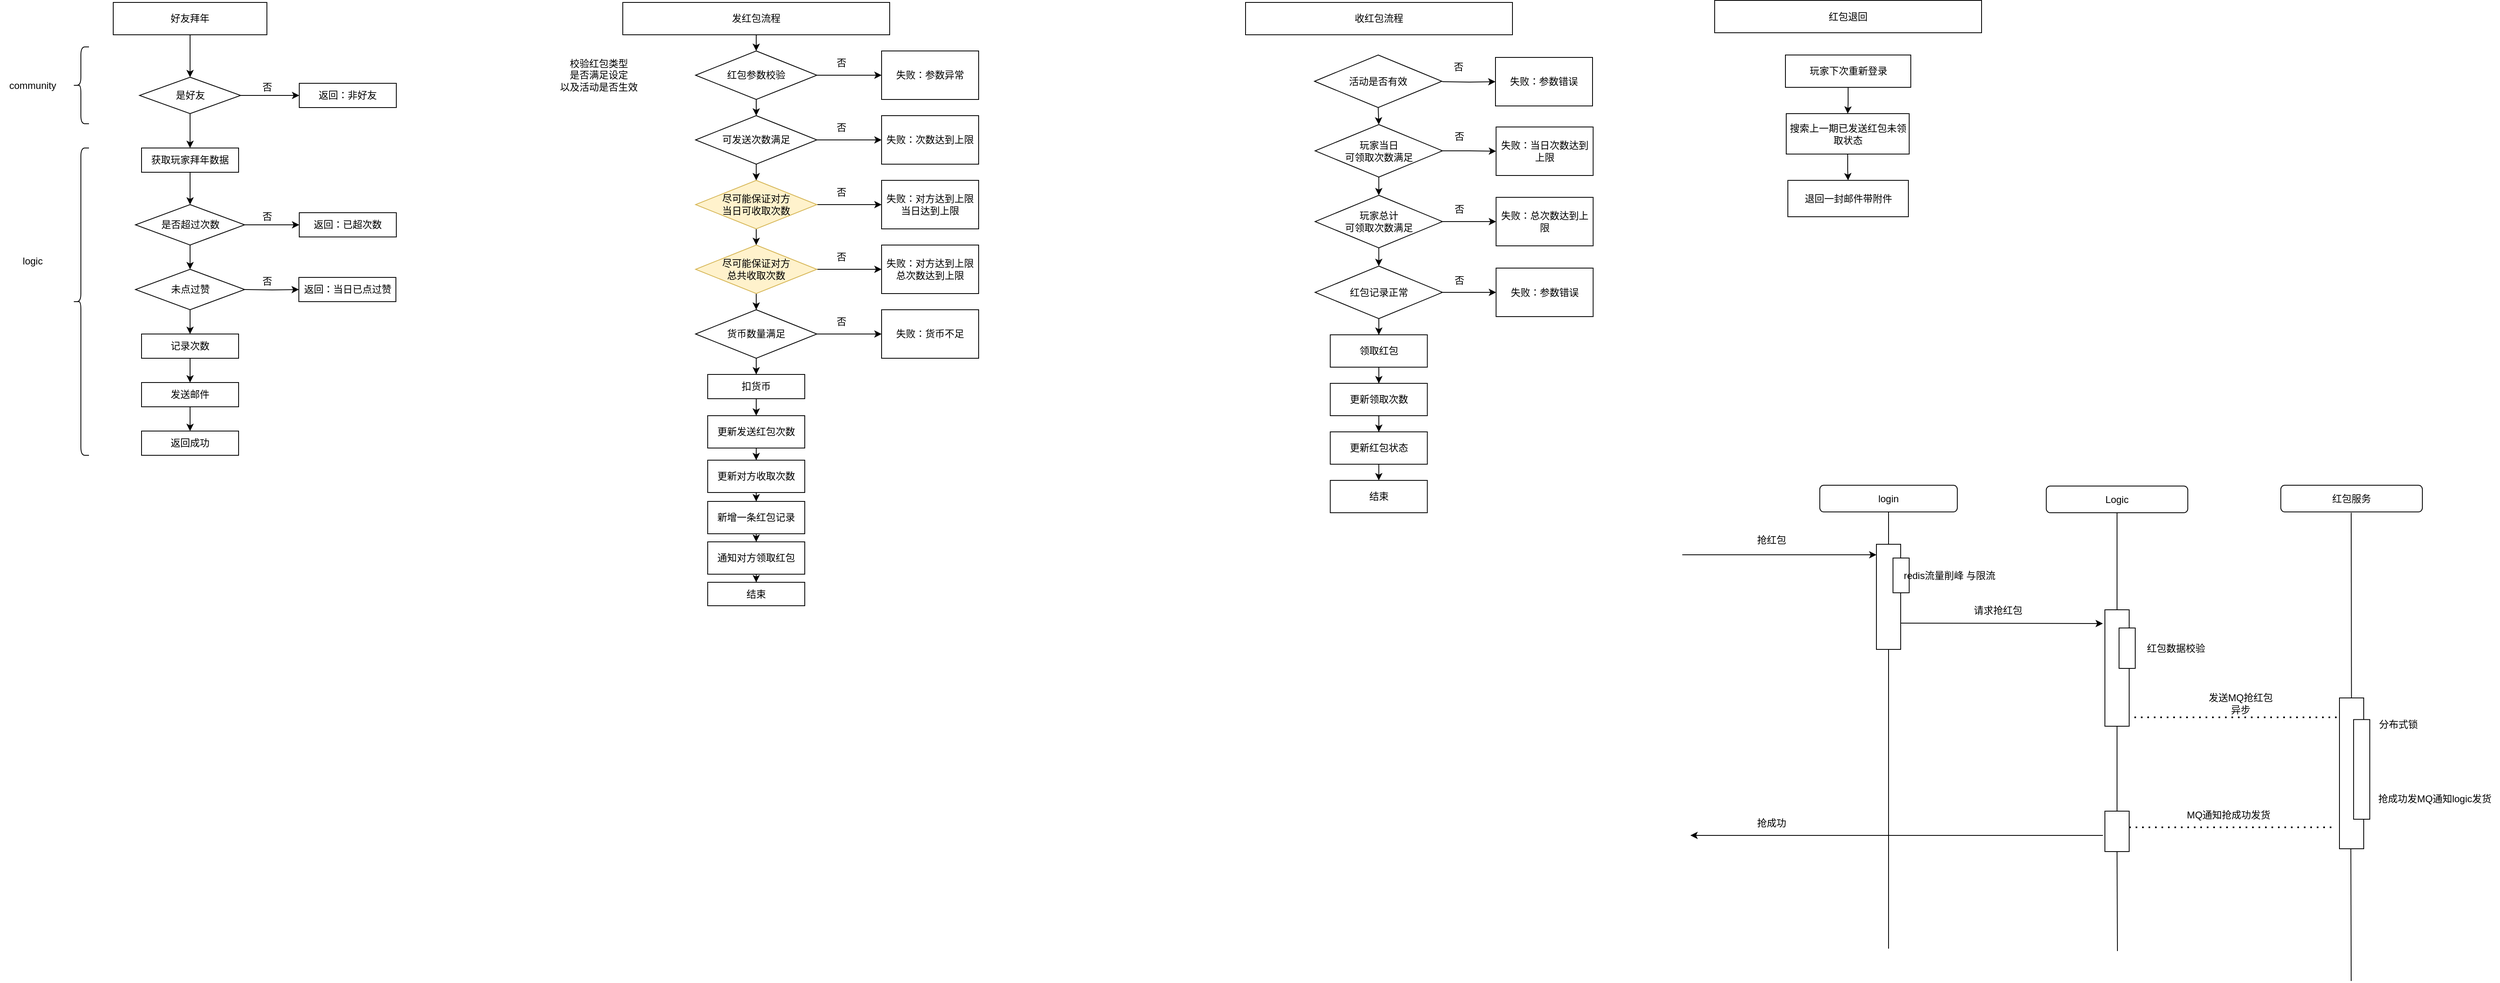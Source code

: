 <mxfile version="22.1.7" type="github">
  <diagram name="第 1 页" id="k30AQ0_j8heJgkMwq7Cr">
    <mxGraphModel dx="1466" dy="780" grid="1" gridSize="10" guides="1" tooltips="1" connect="1" arrows="1" fold="1" page="1" pageScale="1" pageWidth="4681" pageHeight="3300" math="0" shadow="0">
      <root>
        <mxCell id="0" />
        <mxCell id="1" parent="0" />
        <mxCell id="hCHVj-DYUr4DhaBlKn4_-14" style="edgeStyle=orthogonalEdgeStyle;rounded=0;orthogonalLoop=1;jettySize=auto;html=1;exitX=0.5;exitY=1;exitDx=0;exitDy=0;entryX=0.5;entryY=0;entryDx=0;entryDy=0;" parent="1" source="hCHVj-DYUr4DhaBlKn4_-1" target="hCHVj-DYUr4DhaBlKn4_-4" edge="1">
          <mxGeometry relative="1" as="geometry" />
        </mxCell>
        <mxCell id="hCHVj-DYUr4DhaBlKn4_-1" value="好友拜年" style="rounded=0;whiteSpace=wrap;html=1;" parent="1" vertex="1">
          <mxGeometry x="220" y="90" width="190" height="40" as="geometry" />
        </mxCell>
        <mxCell id="hCHVj-DYUr4DhaBlKn4_-15" style="edgeStyle=orthogonalEdgeStyle;rounded=0;orthogonalLoop=1;jettySize=auto;html=1;" parent="1" source="hCHVj-DYUr4DhaBlKn4_-4" target="hCHVj-DYUr4DhaBlKn4_-5" edge="1">
          <mxGeometry relative="1" as="geometry" />
        </mxCell>
        <mxCell id="hCHVj-DYUr4DhaBlKn4_-17" style="edgeStyle=orthogonalEdgeStyle;rounded=0;orthogonalLoop=1;jettySize=auto;html=1;exitX=0.5;exitY=1;exitDx=0;exitDy=0;" parent="1" source="hCHVj-DYUr4DhaBlKn4_-4" target="hCHVj-DYUr4DhaBlKn4_-7" edge="1">
          <mxGeometry relative="1" as="geometry" />
        </mxCell>
        <mxCell id="hCHVj-DYUr4DhaBlKn4_-4" value="是好友" style="rhombus;whiteSpace=wrap;html=1;" parent="1" vertex="1">
          <mxGeometry x="252.5" y="182.5" width="125" height="45" as="geometry" />
        </mxCell>
        <mxCell id="hCHVj-DYUr4DhaBlKn4_-5" value="返回：非好友" style="rounded=0;whiteSpace=wrap;html=1;" parent="1" vertex="1">
          <mxGeometry x="450" y="190" width="120" height="30" as="geometry" />
        </mxCell>
        <mxCell id="hCHVj-DYUr4DhaBlKn4_-18" style="edgeStyle=orthogonalEdgeStyle;rounded=0;orthogonalLoop=1;jettySize=auto;html=1;exitX=0.5;exitY=1;exitDx=0;exitDy=0;entryX=0.5;entryY=0;entryDx=0;entryDy=0;" parent="1" source="hCHVj-DYUr4DhaBlKn4_-7" target="hCHVj-DYUr4DhaBlKn4_-8" edge="1">
          <mxGeometry relative="1" as="geometry" />
        </mxCell>
        <mxCell id="hCHVj-DYUr4DhaBlKn4_-7" value="获取玩家拜年数据" style="rounded=0;whiteSpace=wrap;html=1;" parent="1" vertex="1">
          <mxGeometry x="255" y="270" width="120" height="30" as="geometry" />
        </mxCell>
        <mxCell id="hCHVj-DYUr4DhaBlKn4_-19" style="edgeStyle=orthogonalEdgeStyle;rounded=0;orthogonalLoop=1;jettySize=auto;html=1;exitX=0.5;exitY=1;exitDx=0;exitDy=0;entryX=0.5;entryY=0;entryDx=0;entryDy=0;" parent="1" target="hCHVj-DYUr4DhaBlKn4_-11" edge="1">
          <mxGeometry relative="1" as="geometry">
            <mxPoint x="315" y="470" as="sourcePoint" />
          </mxGeometry>
        </mxCell>
        <mxCell id="hCHVj-DYUr4DhaBlKn4_-22" style="edgeStyle=orthogonalEdgeStyle;rounded=0;orthogonalLoop=1;jettySize=auto;html=1;exitX=1;exitY=0.5;exitDx=0;exitDy=0;" parent="1" source="hCHVj-DYUr4DhaBlKn4_-8" target="hCHVj-DYUr4DhaBlKn4_-9" edge="1">
          <mxGeometry relative="1" as="geometry" />
        </mxCell>
        <mxCell id="hCHVj-DYUr4DhaBlKn4_-32" style="edgeStyle=orthogonalEdgeStyle;rounded=0;orthogonalLoop=1;jettySize=auto;html=1;exitX=0.5;exitY=1;exitDx=0;exitDy=0;" parent="1" source="hCHVj-DYUr4DhaBlKn4_-8" target="hCHVj-DYUr4DhaBlKn4_-28" edge="1">
          <mxGeometry relative="1" as="geometry" />
        </mxCell>
        <mxCell id="hCHVj-DYUr4DhaBlKn4_-8" value="是否超过次数" style="rhombus;whiteSpace=wrap;html=1;" parent="1" vertex="1">
          <mxGeometry x="247.5" y="340" width="135" height="50" as="geometry" />
        </mxCell>
        <mxCell id="hCHVj-DYUr4DhaBlKn4_-9" value="返回：已超次数" style="rounded=0;whiteSpace=wrap;html=1;" parent="1" vertex="1">
          <mxGeometry x="450" y="350" width="120" height="30" as="geometry" />
        </mxCell>
        <mxCell id="hCHVj-DYUr4DhaBlKn4_-20" style="edgeStyle=orthogonalEdgeStyle;rounded=0;orthogonalLoop=1;jettySize=auto;html=1;exitX=0.5;exitY=1;exitDx=0;exitDy=0;" parent="1" source="hCHVj-DYUr4DhaBlKn4_-11" target="hCHVj-DYUr4DhaBlKn4_-12" edge="1">
          <mxGeometry relative="1" as="geometry" />
        </mxCell>
        <mxCell id="hCHVj-DYUr4DhaBlKn4_-11" value="记录次数" style="rounded=0;whiteSpace=wrap;html=1;" parent="1" vertex="1">
          <mxGeometry x="255" y="500" width="120" height="30" as="geometry" />
        </mxCell>
        <mxCell id="hCHVj-DYUr4DhaBlKn4_-21" style="edgeStyle=orthogonalEdgeStyle;rounded=0;orthogonalLoop=1;jettySize=auto;html=1;exitX=0.5;exitY=1;exitDx=0;exitDy=0;entryX=0.5;entryY=0;entryDx=0;entryDy=0;" parent="1" source="hCHVj-DYUr4DhaBlKn4_-12" target="hCHVj-DYUr4DhaBlKn4_-13" edge="1">
          <mxGeometry relative="1" as="geometry" />
        </mxCell>
        <mxCell id="hCHVj-DYUr4DhaBlKn4_-12" value="发送邮件" style="rounded=0;whiteSpace=wrap;html=1;" parent="1" vertex="1">
          <mxGeometry x="255" y="560" width="120" height="30" as="geometry" />
        </mxCell>
        <mxCell id="hCHVj-DYUr4DhaBlKn4_-13" value="返回成功" style="rounded=0;whiteSpace=wrap;html=1;" parent="1" vertex="1">
          <mxGeometry x="255" y="620" width="120" height="30" as="geometry" />
        </mxCell>
        <mxCell id="hCHVj-DYUr4DhaBlKn4_-16" value="否" style="text;html=1;align=center;verticalAlign=middle;resizable=0;points=[];autosize=1;strokeColor=none;fillColor=none;" parent="1" vertex="1">
          <mxGeometry x="390" y="180" width="40" height="30" as="geometry" />
        </mxCell>
        <mxCell id="hCHVj-DYUr4DhaBlKn4_-23" value="否" style="text;html=1;align=center;verticalAlign=middle;resizable=0;points=[];autosize=1;strokeColor=none;fillColor=none;" parent="1" vertex="1">
          <mxGeometry x="390" y="340" width="40" height="30" as="geometry" />
        </mxCell>
        <mxCell id="hCHVj-DYUr4DhaBlKn4_-24" value="" style="shape=curlyBracket;whiteSpace=wrap;html=1;rounded=1;labelPosition=left;verticalLabelPosition=middle;align=right;verticalAlign=middle;" parent="1" vertex="1">
          <mxGeometry x="170" y="145" width="20" height="95" as="geometry" />
        </mxCell>
        <mxCell id="hCHVj-DYUr4DhaBlKn4_-25" value="community" style="text;html=1;align=center;verticalAlign=middle;resizable=0;points=[];autosize=1;strokeColor=none;fillColor=none;" parent="1" vertex="1">
          <mxGeometry x="80" y="177.5" width="80" height="30" as="geometry" />
        </mxCell>
        <mxCell id="hCHVj-DYUr4DhaBlKn4_-26" value="" style="shape=curlyBracket;whiteSpace=wrap;html=1;rounded=1;labelPosition=left;verticalLabelPosition=middle;align=right;verticalAlign=middle;" parent="1" vertex="1">
          <mxGeometry x="170" y="270" width="20" height="380" as="geometry" />
        </mxCell>
        <mxCell id="hCHVj-DYUr4DhaBlKn4_-27" value="logic" style="text;html=1;align=center;verticalAlign=middle;resizable=0;points=[];autosize=1;strokeColor=none;fillColor=none;" parent="1" vertex="1">
          <mxGeometry x="95" y="395" width="50" height="30" as="geometry" />
        </mxCell>
        <mxCell id="hCHVj-DYUr4DhaBlKn4_-28" value="未点过赞" style="rhombus;whiteSpace=wrap;html=1;" parent="1" vertex="1">
          <mxGeometry x="247.5" y="420" width="135" height="50" as="geometry" />
        </mxCell>
        <mxCell id="hCHVj-DYUr4DhaBlKn4_-29" style="edgeStyle=orthogonalEdgeStyle;rounded=0;orthogonalLoop=1;jettySize=auto;html=1;exitX=1;exitY=0.5;exitDx=0;exitDy=0;" parent="1" target="hCHVj-DYUr4DhaBlKn4_-30" edge="1">
          <mxGeometry relative="1" as="geometry">
            <mxPoint x="382.5" y="445" as="sourcePoint" />
          </mxGeometry>
        </mxCell>
        <mxCell id="hCHVj-DYUr4DhaBlKn4_-30" value="返回：当日已点过赞" style="rounded=0;whiteSpace=wrap;html=1;" parent="1" vertex="1">
          <mxGeometry x="449.5" y="430" width="120" height="30" as="geometry" />
        </mxCell>
        <mxCell id="hCHVj-DYUr4DhaBlKn4_-31" value="否" style="text;html=1;align=center;verticalAlign=middle;resizable=0;points=[];autosize=1;strokeColor=none;fillColor=none;" parent="1" vertex="1">
          <mxGeometry x="389.5" y="420" width="40" height="30" as="geometry" />
        </mxCell>
        <mxCell id="Fgh959vgi-olLZx6snVr-22" style="edgeStyle=orthogonalEdgeStyle;rounded=0;orthogonalLoop=1;jettySize=auto;html=1;exitX=0.5;exitY=1;exitDx=0;exitDy=0;entryX=0.5;entryY=0;entryDx=0;entryDy=0;" edge="1" parent="1" source="Fgh959vgi-olLZx6snVr-1" target="Fgh959vgi-olLZx6snVr-3">
          <mxGeometry relative="1" as="geometry" />
        </mxCell>
        <mxCell id="Fgh959vgi-olLZx6snVr-1" value="发红包流程" style="rounded=0;whiteSpace=wrap;html=1;" vertex="1" parent="1">
          <mxGeometry x="850" y="90" width="330" height="40" as="geometry" />
        </mxCell>
        <mxCell id="Fgh959vgi-olLZx6snVr-23" style="edgeStyle=orthogonalEdgeStyle;rounded=0;orthogonalLoop=1;jettySize=auto;html=1;exitX=0.5;exitY=1;exitDx=0;exitDy=0;" edge="1" parent="1" source="Fgh959vgi-olLZx6snVr-3" target="Fgh959vgi-olLZx6snVr-5">
          <mxGeometry relative="1" as="geometry" />
        </mxCell>
        <mxCell id="Fgh959vgi-olLZx6snVr-33" style="edgeStyle=orthogonalEdgeStyle;rounded=0;orthogonalLoop=1;jettySize=auto;html=1;exitX=1;exitY=0.5;exitDx=0;exitDy=0;" edge="1" parent="1" source="Fgh959vgi-olLZx6snVr-3" target="Fgh959vgi-olLZx6snVr-6">
          <mxGeometry relative="1" as="geometry" />
        </mxCell>
        <mxCell id="Fgh959vgi-olLZx6snVr-3" value="红包参数校验" style="rhombus;whiteSpace=wrap;html=1;" vertex="1" parent="1">
          <mxGeometry x="940" y="150" width="150" height="60" as="geometry" />
        </mxCell>
        <mxCell id="Fgh959vgi-olLZx6snVr-4" value="校验红包类型&lt;br&gt;是否满足设定&lt;br&gt;以及活动是否生效" style="text;html=1;align=center;verticalAlign=middle;resizable=0;points=[];autosize=1;strokeColor=none;fillColor=none;" vertex="1" parent="1">
          <mxGeometry x="760" y="150" width="120" height="60" as="geometry" />
        </mxCell>
        <mxCell id="Fgh959vgi-olLZx6snVr-24" style="edgeStyle=orthogonalEdgeStyle;rounded=0;orthogonalLoop=1;jettySize=auto;html=1;exitX=0.5;exitY=1;exitDx=0;exitDy=0;" edge="1" parent="1" source="Fgh959vgi-olLZx6snVr-5" target="Fgh959vgi-olLZx6snVr-8">
          <mxGeometry relative="1" as="geometry" />
        </mxCell>
        <mxCell id="Fgh959vgi-olLZx6snVr-34" style="edgeStyle=orthogonalEdgeStyle;rounded=0;orthogonalLoop=1;jettySize=auto;html=1;exitX=1;exitY=0.5;exitDx=0;exitDy=0;" edge="1" parent="1" source="Fgh959vgi-olLZx6snVr-5" target="Fgh959vgi-olLZx6snVr-7">
          <mxGeometry relative="1" as="geometry" />
        </mxCell>
        <mxCell id="Fgh959vgi-olLZx6snVr-5" value="可发送次数满足" style="rhombus;whiteSpace=wrap;html=1;" vertex="1" parent="1">
          <mxGeometry x="940" y="230" width="150" height="60" as="geometry" />
        </mxCell>
        <mxCell id="Fgh959vgi-olLZx6snVr-6" value="失败：参数异常" style="rounded=0;whiteSpace=wrap;html=1;" vertex="1" parent="1">
          <mxGeometry x="1170" y="150" width="120" height="60" as="geometry" />
        </mxCell>
        <mxCell id="Fgh959vgi-olLZx6snVr-7" value="失败：次数达到上限" style="rounded=0;whiteSpace=wrap;html=1;" vertex="1" parent="1">
          <mxGeometry x="1170" y="230" width="120" height="60" as="geometry" />
        </mxCell>
        <mxCell id="Fgh959vgi-olLZx6snVr-25" style="edgeStyle=orthogonalEdgeStyle;rounded=0;orthogonalLoop=1;jettySize=auto;html=1;exitX=0.5;exitY=1;exitDx=0;exitDy=0;" edge="1" parent="1" source="Fgh959vgi-olLZx6snVr-8" target="Fgh959vgi-olLZx6snVr-10">
          <mxGeometry relative="1" as="geometry" />
        </mxCell>
        <mxCell id="Fgh959vgi-olLZx6snVr-35" style="edgeStyle=orthogonalEdgeStyle;rounded=0;orthogonalLoop=1;jettySize=auto;html=1;exitX=1;exitY=0.5;exitDx=0;exitDy=0;" edge="1" parent="1" source="Fgh959vgi-olLZx6snVr-8" target="Fgh959vgi-olLZx6snVr-9">
          <mxGeometry relative="1" as="geometry" />
        </mxCell>
        <mxCell id="Fgh959vgi-olLZx6snVr-8" value="尽可能保证对方&lt;br&gt;当日可收取次数" style="rhombus;whiteSpace=wrap;html=1;fillColor=#fff2cc;strokeColor=#d6b656;" vertex="1" parent="1">
          <mxGeometry x="940" y="310" width="150" height="60" as="geometry" />
        </mxCell>
        <mxCell id="Fgh959vgi-olLZx6snVr-9" value="失败：对方达到上限&lt;br&gt;当日达到上限" style="rounded=0;whiteSpace=wrap;html=1;" vertex="1" parent="1">
          <mxGeometry x="1170" y="310" width="120" height="60" as="geometry" />
        </mxCell>
        <mxCell id="Fgh959vgi-olLZx6snVr-26" style="edgeStyle=orthogonalEdgeStyle;rounded=0;orthogonalLoop=1;jettySize=auto;html=1;exitX=0.5;exitY=1;exitDx=0;exitDy=0;" edge="1" parent="1" source="Fgh959vgi-olLZx6snVr-10" target="Fgh959vgi-olLZx6snVr-14">
          <mxGeometry relative="1" as="geometry" />
        </mxCell>
        <mxCell id="Fgh959vgi-olLZx6snVr-36" style="edgeStyle=orthogonalEdgeStyle;rounded=0;orthogonalLoop=1;jettySize=auto;html=1;exitX=1;exitY=0.5;exitDx=0;exitDy=0;" edge="1" parent="1" source="Fgh959vgi-olLZx6snVr-10" target="Fgh959vgi-olLZx6snVr-11">
          <mxGeometry relative="1" as="geometry" />
        </mxCell>
        <mxCell id="Fgh959vgi-olLZx6snVr-10" value="尽可能保证对方&lt;br&gt;总共收取次数" style="rhombus;whiteSpace=wrap;html=1;fillColor=#fff2cc;strokeColor=#d6b656;" vertex="1" parent="1">
          <mxGeometry x="940" y="390" width="150" height="60" as="geometry" />
        </mxCell>
        <mxCell id="Fgh959vgi-olLZx6snVr-11" value="失败：对方达到上限&lt;br&gt;总次数达到上限" style="rounded=0;whiteSpace=wrap;html=1;" vertex="1" parent="1">
          <mxGeometry x="1170" y="390" width="120" height="60" as="geometry" />
        </mxCell>
        <mxCell id="Fgh959vgi-olLZx6snVr-27" style="edgeStyle=orthogonalEdgeStyle;rounded=0;orthogonalLoop=1;jettySize=auto;html=1;exitX=0.5;exitY=1;exitDx=0;exitDy=0;" edge="1" parent="1" source="Fgh959vgi-olLZx6snVr-14" target="Fgh959vgi-olLZx6snVr-16">
          <mxGeometry relative="1" as="geometry" />
        </mxCell>
        <mxCell id="Fgh959vgi-olLZx6snVr-37" style="edgeStyle=orthogonalEdgeStyle;rounded=0;orthogonalLoop=1;jettySize=auto;html=1;exitX=1;exitY=0.5;exitDx=0;exitDy=0;" edge="1" parent="1" source="Fgh959vgi-olLZx6snVr-14" target="Fgh959vgi-olLZx6snVr-15">
          <mxGeometry relative="1" as="geometry" />
        </mxCell>
        <mxCell id="Fgh959vgi-olLZx6snVr-14" value="货币数量满足" style="rhombus;whiteSpace=wrap;html=1;" vertex="1" parent="1">
          <mxGeometry x="940" y="470" width="150" height="60" as="geometry" />
        </mxCell>
        <mxCell id="Fgh959vgi-olLZx6snVr-15" value="失败：货币不足" style="rounded=0;whiteSpace=wrap;html=1;" vertex="1" parent="1">
          <mxGeometry x="1170" y="470" width="120" height="60" as="geometry" />
        </mxCell>
        <mxCell id="Fgh959vgi-olLZx6snVr-28" style="edgeStyle=orthogonalEdgeStyle;rounded=0;orthogonalLoop=1;jettySize=auto;html=1;exitX=0.5;exitY=1;exitDx=0;exitDy=0;" edge="1" parent="1" source="Fgh959vgi-olLZx6snVr-16" target="Fgh959vgi-olLZx6snVr-17">
          <mxGeometry relative="1" as="geometry" />
        </mxCell>
        <mxCell id="Fgh959vgi-olLZx6snVr-16" value="扣货币" style="rounded=0;whiteSpace=wrap;html=1;" vertex="1" parent="1">
          <mxGeometry x="955" y="550" width="120" height="30" as="geometry" />
        </mxCell>
        <mxCell id="Fgh959vgi-olLZx6snVr-29" style="edgeStyle=orthogonalEdgeStyle;rounded=0;orthogonalLoop=1;jettySize=auto;html=1;exitX=0.5;exitY=1;exitDx=0;exitDy=0;" edge="1" parent="1" source="Fgh959vgi-olLZx6snVr-17" target="Fgh959vgi-olLZx6snVr-18">
          <mxGeometry relative="1" as="geometry" />
        </mxCell>
        <mxCell id="Fgh959vgi-olLZx6snVr-17" value="更新发送红包次数" style="rounded=0;whiteSpace=wrap;html=1;" vertex="1" parent="1">
          <mxGeometry x="955" y="601" width="120" height="40" as="geometry" />
        </mxCell>
        <mxCell id="Fgh959vgi-olLZx6snVr-30" style="edgeStyle=orthogonalEdgeStyle;rounded=0;orthogonalLoop=1;jettySize=auto;html=1;exitX=0.5;exitY=1;exitDx=0;exitDy=0;" edge="1" parent="1" source="Fgh959vgi-olLZx6snVr-18" target="Fgh959vgi-olLZx6snVr-19">
          <mxGeometry relative="1" as="geometry" />
        </mxCell>
        <mxCell id="Fgh959vgi-olLZx6snVr-18" value="更新对方收取次数" style="rounded=0;whiteSpace=wrap;html=1;" vertex="1" parent="1">
          <mxGeometry x="955" y="656" width="120" height="40" as="geometry" />
        </mxCell>
        <mxCell id="Fgh959vgi-olLZx6snVr-31" style="edgeStyle=orthogonalEdgeStyle;rounded=0;orthogonalLoop=1;jettySize=auto;html=1;exitX=0.5;exitY=1;exitDx=0;exitDy=0;entryX=0.5;entryY=0;entryDx=0;entryDy=0;" edge="1" parent="1" source="Fgh959vgi-olLZx6snVr-19" target="Fgh959vgi-olLZx6snVr-20">
          <mxGeometry relative="1" as="geometry" />
        </mxCell>
        <mxCell id="Fgh959vgi-olLZx6snVr-19" value="新增一条红包记录" style="rounded=0;whiteSpace=wrap;html=1;" vertex="1" parent="1">
          <mxGeometry x="955" y="707" width="120" height="40" as="geometry" />
        </mxCell>
        <mxCell id="Fgh959vgi-olLZx6snVr-32" style="edgeStyle=orthogonalEdgeStyle;rounded=0;orthogonalLoop=1;jettySize=auto;html=1;exitX=0.5;exitY=1;exitDx=0;exitDy=0;" edge="1" parent="1" source="Fgh959vgi-olLZx6snVr-20" target="Fgh959vgi-olLZx6snVr-21">
          <mxGeometry relative="1" as="geometry" />
        </mxCell>
        <mxCell id="Fgh959vgi-olLZx6snVr-20" value="通知对方领取红包" style="rounded=0;whiteSpace=wrap;html=1;" vertex="1" parent="1">
          <mxGeometry x="955" y="757" width="120" height="40" as="geometry" />
        </mxCell>
        <mxCell id="Fgh959vgi-olLZx6snVr-21" value="结束" style="rounded=0;whiteSpace=wrap;html=1;" vertex="1" parent="1">
          <mxGeometry x="955" y="807" width="120" height="29" as="geometry" />
        </mxCell>
        <mxCell id="Fgh959vgi-olLZx6snVr-71" value="收红包流程" style="rounded=0;whiteSpace=wrap;html=1;" vertex="1" parent="1">
          <mxGeometry x="1620" y="90" width="330" height="40" as="geometry" />
        </mxCell>
        <mxCell id="Fgh959vgi-olLZx6snVr-85" style="edgeStyle=orthogonalEdgeStyle;rounded=0;orthogonalLoop=1;jettySize=auto;html=1;exitX=0.5;exitY=1;exitDx=0;exitDy=0;entryX=0.5;entryY=0;entryDx=0;entryDy=0;" edge="1" parent="1" source="Fgh959vgi-olLZx6snVr-73" target="Fgh959vgi-olLZx6snVr-75">
          <mxGeometry relative="1" as="geometry" />
        </mxCell>
        <mxCell id="Fgh959vgi-olLZx6snVr-99" style="edgeStyle=orthogonalEdgeStyle;rounded=0;orthogonalLoop=1;jettySize=auto;html=1;exitX=1;exitY=0.5;exitDx=0;exitDy=0;" edge="1" parent="1" source="Fgh959vgi-olLZx6snVr-73" target="Fgh959vgi-olLZx6snVr-74">
          <mxGeometry relative="1" as="geometry" />
        </mxCell>
        <mxCell id="Fgh959vgi-olLZx6snVr-73" value="玩家当日&lt;br&gt;可领取次数满足" style="rhombus;whiteSpace=wrap;html=1;" vertex="1" parent="1">
          <mxGeometry x="1706" y="241" width="157.5" height="65" as="geometry" />
        </mxCell>
        <mxCell id="Fgh959vgi-olLZx6snVr-74" value="失败：当日次数达到上限" style="rounded=0;whiteSpace=wrap;html=1;" vertex="1" parent="1">
          <mxGeometry x="1929.75" y="244" width="120" height="60" as="geometry" />
        </mxCell>
        <mxCell id="Fgh959vgi-olLZx6snVr-86" style="edgeStyle=orthogonalEdgeStyle;rounded=0;orthogonalLoop=1;jettySize=auto;html=1;exitX=0.5;exitY=1;exitDx=0;exitDy=0;entryX=0.5;entryY=0;entryDx=0;entryDy=0;" edge="1" parent="1" source="Fgh959vgi-olLZx6snVr-75" target="Fgh959vgi-olLZx6snVr-77">
          <mxGeometry relative="1" as="geometry" />
        </mxCell>
        <mxCell id="Fgh959vgi-olLZx6snVr-100" style="edgeStyle=orthogonalEdgeStyle;rounded=0;orthogonalLoop=1;jettySize=auto;html=1;exitX=1;exitY=0.5;exitDx=0;exitDy=0;" edge="1" parent="1" source="Fgh959vgi-olLZx6snVr-75" target="Fgh959vgi-olLZx6snVr-76">
          <mxGeometry relative="1" as="geometry" />
        </mxCell>
        <mxCell id="Fgh959vgi-olLZx6snVr-75" value="玩家总计&lt;br&gt;可领取次数满足" style="rhombus;whiteSpace=wrap;html=1;" vertex="1" parent="1">
          <mxGeometry x="1706" y="328.5" width="157.5" height="65" as="geometry" />
        </mxCell>
        <mxCell id="Fgh959vgi-olLZx6snVr-76" value="失败：总次数达到上限" style="rounded=0;whiteSpace=wrap;html=1;" vertex="1" parent="1">
          <mxGeometry x="1929.75" y="331" width="120" height="60" as="geometry" />
        </mxCell>
        <mxCell id="Fgh959vgi-olLZx6snVr-87" style="edgeStyle=orthogonalEdgeStyle;rounded=0;orthogonalLoop=1;jettySize=auto;html=1;exitX=0.5;exitY=1;exitDx=0;exitDy=0;" edge="1" parent="1" source="Fgh959vgi-olLZx6snVr-77" target="Fgh959vgi-olLZx6snVr-80">
          <mxGeometry relative="1" as="geometry" />
        </mxCell>
        <mxCell id="Fgh959vgi-olLZx6snVr-102" style="edgeStyle=orthogonalEdgeStyle;rounded=0;orthogonalLoop=1;jettySize=auto;html=1;exitX=1;exitY=0.5;exitDx=0;exitDy=0;" edge="1" parent="1" source="Fgh959vgi-olLZx6snVr-77" target="Fgh959vgi-olLZx6snVr-78">
          <mxGeometry relative="1" as="geometry" />
        </mxCell>
        <mxCell id="Fgh959vgi-olLZx6snVr-77" value="红包记录正常" style="rhombus;whiteSpace=wrap;html=1;" vertex="1" parent="1">
          <mxGeometry x="1706" y="416" width="157.5" height="65" as="geometry" />
        </mxCell>
        <mxCell id="Fgh959vgi-olLZx6snVr-78" value="失败：参数错误" style="rounded=0;whiteSpace=wrap;html=1;" vertex="1" parent="1">
          <mxGeometry x="1929.75" y="418.5" width="120" height="60" as="geometry" />
        </mxCell>
        <mxCell id="Fgh959vgi-olLZx6snVr-88" style="edgeStyle=orthogonalEdgeStyle;rounded=0;orthogonalLoop=1;jettySize=auto;html=1;exitX=0.5;exitY=1;exitDx=0;exitDy=0;" edge="1" parent="1" source="Fgh959vgi-olLZx6snVr-80" target="Fgh959vgi-olLZx6snVr-81">
          <mxGeometry relative="1" as="geometry" />
        </mxCell>
        <mxCell id="Fgh959vgi-olLZx6snVr-80" value="领取红包" style="rounded=0;whiteSpace=wrap;html=1;" vertex="1" parent="1">
          <mxGeometry x="1724.75" y="501" width="120" height="40" as="geometry" />
        </mxCell>
        <mxCell id="Fgh959vgi-olLZx6snVr-89" style="edgeStyle=orthogonalEdgeStyle;rounded=0;orthogonalLoop=1;jettySize=auto;html=1;exitX=0.5;exitY=1;exitDx=0;exitDy=0;" edge="1" parent="1" source="Fgh959vgi-olLZx6snVr-81" target="Fgh959vgi-olLZx6snVr-82">
          <mxGeometry relative="1" as="geometry" />
        </mxCell>
        <mxCell id="Fgh959vgi-olLZx6snVr-81" value="更新领取次数" style="rounded=0;whiteSpace=wrap;html=1;" vertex="1" parent="1">
          <mxGeometry x="1724.75" y="561" width="120" height="40" as="geometry" />
        </mxCell>
        <mxCell id="Fgh959vgi-olLZx6snVr-90" style="edgeStyle=orthogonalEdgeStyle;rounded=0;orthogonalLoop=1;jettySize=auto;html=1;exitX=0.5;exitY=1;exitDx=0;exitDy=0;entryX=0.5;entryY=0;entryDx=0;entryDy=0;" edge="1" parent="1" source="Fgh959vgi-olLZx6snVr-82" target="Fgh959vgi-olLZx6snVr-83">
          <mxGeometry relative="1" as="geometry" />
        </mxCell>
        <mxCell id="Fgh959vgi-olLZx6snVr-82" value="更新红包状态" style="rounded=0;whiteSpace=wrap;html=1;" vertex="1" parent="1">
          <mxGeometry x="1724.75" y="621" width="120" height="40" as="geometry" />
        </mxCell>
        <mxCell id="Fgh959vgi-olLZx6snVr-83" value="结束" style="rounded=0;whiteSpace=wrap;html=1;" vertex="1" parent="1">
          <mxGeometry x="1724.75" y="681" width="120" height="40" as="geometry" />
        </mxCell>
        <mxCell id="Fgh959vgi-olLZx6snVr-91" value="否" style="text;html=1;align=center;verticalAlign=middle;resizable=0;points=[];autosize=1;strokeColor=none;fillColor=none;" vertex="1" parent="1">
          <mxGeometry x="1100" y="150" width="40" height="30" as="geometry" />
        </mxCell>
        <mxCell id="Fgh959vgi-olLZx6snVr-94" value="否" style="text;html=1;align=center;verticalAlign=middle;resizable=0;points=[];autosize=1;strokeColor=none;fillColor=none;" vertex="1" parent="1">
          <mxGeometry x="1100" y="230" width="40" height="30" as="geometry" />
        </mxCell>
        <mxCell id="Fgh959vgi-olLZx6snVr-95" value="否" style="text;html=1;align=center;verticalAlign=middle;resizable=0;points=[];autosize=1;strokeColor=none;fillColor=none;" vertex="1" parent="1">
          <mxGeometry x="1100" y="310" width="40" height="30" as="geometry" />
        </mxCell>
        <mxCell id="Fgh959vgi-olLZx6snVr-96" value="否" style="text;html=1;align=center;verticalAlign=middle;resizable=0;points=[];autosize=1;strokeColor=none;fillColor=none;" vertex="1" parent="1">
          <mxGeometry x="1100" y="390" width="40" height="30" as="geometry" />
        </mxCell>
        <mxCell id="Fgh959vgi-olLZx6snVr-97" value="否" style="text;html=1;align=center;verticalAlign=middle;resizable=0;points=[];autosize=1;strokeColor=none;fillColor=none;" vertex="1" parent="1">
          <mxGeometry x="1100" y="470" width="40" height="30" as="geometry" />
        </mxCell>
        <mxCell id="Fgh959vgi-olLZx6snVr-98" value="否" style="text;html=1;align=center;verticalAlign=middle;resizable=0;points=[];autosize=1;strokeColor=none;fillColor=none;" vertex="1" parent="1">
          <mxGeometry x="1863.5" y="241" width="40" height="30" as="geometry" />
        </mxCell>
        <mxCell id="Fgh959vgi-olLZx6snVr-101" value="否" style="text;html=1;align=center;verticalAlign=middle;resizable=0;points=[];autosize=1;strokeColor=none;fillColor=none;" vertex="1" parent="1">
          <mxGeometry x="1863.5" y="331" width="40" height="30" as="geometry" />
        </mxCell>
        <mxCell id="Fgh959vgi-olLZx6snVr-103" value="否" style="text;html=1;align=center;verticalAlign=middle;resizable=0;points=[];autosize=1;strokeColor=none;fillColor=none;" vertex="1" parent="1">
          <mxGeometry x="1863.5" y="418.5" width="40" height="30" as="geometry" />
        </mxCell>
        <mxCell id="Fgh959vgi-olLZx6snVr-105" value="红包退回" style="rounded=0;whiteSpace=wrap;html=1;" vertex="1" parent="1">
          <mxGeometry x="2200" y="87.5" width="330" height="40" as="geometry" />
        </mxCell>
        <mxCell id="Fgh959vgi-olLZx6snVr-132" style="edgeStyle=orthogonalEdgeStyle;rounded=0;orthogonalLoop=1;jettySize=auto;html=1;exitX=0.5;exitY=1;exitDx=0;exitDy=0;" edge="1" parent="1" source="Fgh959vgi-olLZx6snVr-128" target="Fgh959vgi-olLZx6snVr-130">
          <mxGeometry relative="1" as="geometry" />
        </mxCell>
        <mxCell id="Fgh959vgi-olLZx6snVr-128" value="玩家下次重新登录" style="rounded=0;whiteSpace=wrap;html=1;" vertex="1" parent="1">
          <mxGeometry x="2287.5" y="155" width="155" height="40" as="geometry" />
        </mxCell>
        <mxCell id="Fgh959vgi-olLZx6snVr-133" style="edgeStyle=orthogonalEdgeStyle;rounded=0;orthogonalLoop=1;jettySize=auto;html=1;exitX=0.5;exitY=1;exitDx=0;exitDy=0;" edge="1" parent="1" source="Fgh959vgi-olLZx6snVr-130" target="Fgh959vgi-olLZx6snVr-131">
          <mxGeometry relative="1" as="geometry" />
        </mxCell>
        <mxCell id="Fgh959vgi-olLZx6snVr-130" value="搜索上一期已发送红包未领取状态" style="rounded=0;whiteSpace=wrap;html=1;" vertex="1" parent="1">
          <mxGeometry x="2288.5" y="227.5" width="152" height="50" as="geometry" />
        </mxCell>
        <mxCell id="Fgh959vgi-olLZx6snVr-131" value="退回一封邮件带附件" style="rounded=0;whiteSpace=wrap;html=1;" vertex="1" parent="1">
          <mxGeometry x="2290.5" y="310" width="149" height="45" as="geometry" />
        </mxCell>
        <mxCell id="Fgh959vgi-olLZx6snVr-136" style="edgeStyle=orthogonalEdgeStyle;rounded=0;orthogonalLoop=1;jettySize=auto;html=1;exitX=0.5;exitY=1;exitDx=0;exitDy=0;entryX=0.5;entryY=0;entryDx=0;entryDy=0;" edge="1" parent="1" source="Fgh959vgi-olLZx6snVr-134" target="Fgh959vgi-olLZx6snVr-73">
          <mxGeometry relative="1" as="geometry" />
        </mxCell>
        <mxCell id="Fgh959vgi-olLZx6snVr-134" value="活动是否有效" style="rhombus;whiteSpace=wrap;html=1;" vertex="1" parent="1">
          <mxGeometry x="1705.25" y="155" width="157.5" height="65" as="geometry" />
        </mxCell>
        <mxCell id="Fgh959vgi-olLZx6snVr-137" style="edgeStyle=orthogonalEdgeStyle;rounded=0;orthogonalLoop=1;jettySize=auto;html=1;exitX=1;exitY=0.5;exitDx=0;exitDy=0;" edge="1" parent="1" target="Fgh959vgi-olLZx6snVr-138">
          <mxGeometry relative="1" as="geometry">
            <mxPoint x="1863.25" y="188" as="sourcePoint" />
          </mxGeometry>
        </mxCell>
        <mxCell id="Fgh959vgi-olLZx6snVr-138" value="失败：参数错误" style="rounded=0;whiteSpace=wrap;html=1;" vertex="1" parent="1">
          <mxGeometry x="1929" y="158" width="120" height="60" as="geometry" />
        </mxCell>
        <mxCell id="Fgh959vgi-olLZx6snVr-139" value="否" style="text;html=1;align=center;verticalAlign=middle;resizable=0;points=[];autosize=1;strokeColor=none;fillColor=none;" vertex="1" parent="1">
          <mxGeometry x="1862.75" y="155" width="40" height="30" as="geometry" />
        </mxCell>
        <mxCell id="Fgh959vgi-olLZx6snVr-143" value="login" style="rounded=1;whiteSpace=wrap;html=1;" vertex="1" parent="1">
          <mxGeometry x="2330" y="687" width="170" height="33" as="geometry" />
        </mxCell>
        <mxCell id="Fgh959vgi-olLZx6snVr-144" value="" style="endArrow=none;html=1;rounded=0;" edge="1" parent="1" source="Fgh959vgi-olLZx6snVr-146" target="Fgh959vgi-olLZx6snVr-143">
          <mxGeometry width="50" height="50" relative="1" as="geometry">
            <mxPoint x="2415" y="1260" as="sourcePoint" />
            <mxPoint x="2540" y="980" as="targetPoint" />
          </mxGeometry>
        </mxCell>
        <mxCell id="Fgh959vgi-olLZx6snVr-147" value="" style="endArrow=none;html=1;rounded=0;" edge="1" parent="1" target="Fgh959vgi-olLZx6snVr-146">
          <mxGeometry width="50" height="50" relative="1" as="geometry">
            <mxPoint x="2415" y="1260" as="sourcePoint" />
            <mxPoint x="2415" y="720" as="targetPoint" />
          </mxGeometry>
        </mxCell>
        <mxCell id="Fgh959vgi-olLZx6snVr-146" value="" style="rounded=0;whiteSpace=wrap;html=1;" vertex="1" parent="1">
          <mxGeometry x="2400" y="760" width="30" height="130" as="geometry" />
        </mxCell>
        <mxCell id="Fgh959vgi-olLZx6snVr-148" value="" style="endArrow=classic;html=1;rounded=0;entryX=0;entryY=0.385;entryDx=0;entryDy=0;entryPerimeter=0;" edge="1" parent="1">
          <mxGeometry width="50" height="50" relative="1" as="geometry">
            <mxPoint x="2160" y="773" as="sourcePoint" />
            <mxPoint x="2400" y="773.05" as="targetPoint" />
          </mxGeometry>
        </mxCell>
        <mxCell id="Fgh959vgi-olLZx6snVr-149" value="抢红包" style="text;html=1;align=center;verticalAlign=middle;resizable=0;points=[];autosize=1;strokeColor=none;fillColor=none;" vertex="1" parent="1">
          <mxGeometry x="2240" y="740" width="60" height="30" as="geometry" />
        </mxCell>
        <mxCell id="Fgh959vgi-olLZx6snVr-150" value="" style="rounded=0;whiteSpace=wrap;html=1;" vertex="1" parent="1">
          <mxGeometry x="2420.5" y="777" width="20" height="43" as="geometry" />
        </mxCell>
        <mxCell id="Fgh959vgi-olLZx6snVr-152" value="redis流量削峰 与限流" style="text;html=1;align=center;verticalAlign=middle;resizable=0;points=[];autosize=1;strokeColor=none;fillColor=none;" vertex="1" parent="1">
          <mxGeometry x="2419.5" y="783.5" width="140" height="30" as="geometry" />
        </mxCell>
        <mxCell id="Fgh959vgi-olLZx6snVr-153" value="红包服务" style="rounded=1;whiteSpace=wrap;html=1;" vertex="1" parent="1">
          <mxGeometry x="2900" y="687" width="175" height="33" as="geometry" />
        </mxCell>
        <mxCell id="Fgh959vgi-olLZx6snVr-163" value="" style="endArrow=none;html=1;rounded=0;entryX=0.469;entryY=0.939;entryDx=0;entryDy=0;entryPerimeter=0;" edge="1" parent="1" source="Fgh959vgi-olLZx6snVr-185">
          <mxGeometry width="50" height="50" relative="1" as="geometry">
            <mxPoint x="2990" y="1290" as="sourcePoint" />
            <mxPoint x="2987.01" y="720.997" as="targetPoint" />
          </mxGeometry>
        </mxCell>
        <mxCell id="Fgh959vgi-olLZx6snVr-170" value="Logic" style="rounded=1;whiteSpace=wrap;html=1;" vertex="1" parent="1">
          <mxGeometry x="2610" y="688" width="175" height="33" as="geometry" />
        </mxCell>
        <mxCell id="Fgh959vgi-olLZx6snVr-171" value="" style="endArrow=none;html=1;rounded=0;entryX=0.5;entryY=1;entryDx=0;entryDy=0;" edge="1" parent="1" source="Fgh959vgi-olLZx6snVr-172" target="Fgh959vgi-olLZx6snVr-170">
          <mxGeometry width="50" height="50" relative="1" as="geometry">
            <mxPoint x="2700" y="1263" as="sourcePoint" />
            <mxPoint x="2714" y="972" as="targetPoint" />
          </mxGeometry>
        </mxCell>
        <mxCell id="Fgh959vgi-olLZx6snVr-176" value="抢成功" style="text;html=1;align=center;verticalAlign=middle;resizable=0;points=[];autosize=1;strokeColor=none;fillColor=none;" vertex="1" parent="1">
          <mxGeometry x="2240" y="1090" width="60" height="30" as="geometry" />
        </mxCell>
        <mxCell id="Fgh959vgi-olLZx6snVr-177" value="" style="endArrow=classic;html=1;rounded=0;exitX=1;exitY=0.75;exitDx=0;exitDy=0;" edge="1" parent="1" source="Fgh959vgi-olLZx6snVr-146">
          <mxGeometry width="50" height="50" relative="1" as="geometry">
            <mxPoint x="2450" y="890" as="sourcePoint" />
            <mxPoint x="2680" y="858" as="targetPoint" />
          </mxGeometry>
        </mxCell>
        <mxCell id="Fgh959vgi-olLZx6snVr-178" value="" style="endArrow=none;html=1;rounded=0;entryX=0.5;entryY=1;entryDx=0;entryDy=0;" edge="1" parent="1" source="Fgh959vgi-olLZx6snVr-193" target="Fgh959vgi-olLZx6snVr-172">
          <mxGeometry width="50" height="50" relative="1" as="geometry">
            <mxPoint x="2698" y="1263" as="sourcePoint" />
            <mxPoint x="2698" y="721" as="targetPoint" />
          </mxGeometry>
        </mxCell>
        <mxCell id="Fgh959vgi-olLZx6snVr-172" value="" style="rounded=0;whiteSpace=wrap;html=1;" vertex="1" parent="1">
          <mxGeometry x="2682.5" y="841" width="30" height="144" as="geometry" />
        </mxCell>
        <mxCell id="Fgh959vgi-olLZx6snVr-179" value="请求抢红包" style="text;html=1;align=center;verticalAlign=middle;resizable=0;points=[];autosize=1;strokeColor=none;fillColor=none;" vertex="1" parent="1">
          <mxGeometry x="2510" y="827" width="80" height="30" as="geometry" />
        </mxCell>
        <mxCell id="Fgh959vgi-olLZx6snVr-180" value="红包数据校验" style="text;html=1;align=center;verticalAlign=middle;resizable=0;points=[];autosize=1;strokeColor=none;fillColor=none;" vertex="1" parent="1">
          <mxGeometry x="2720" y="873.5" width="100" height="30" as="geometry" />
        </mxCell>
        <mxCell id="Fgh959vgi-olLZx6snVr-182" value="" style="whiteSpace=wrap;html=1;" vertex="1" parent="1">
          <mxGeometry x="2700" y="863.5" width="20" height="50" as="geometry" />
        </mxCell>
        <mxCell id="Fgh959vgi-olLZx6snVr-184" value="发送MQ抢红包&lt;br&gt;异步" style="text;html=1;align=center;verticalAlign=middle;resizable=0;points=[];autosize=1;strokeColor=none;fillColor=none;" vertex="1" parent="1">
          <mxGeometry x="2800" y="936.75" width="100" height="40" as="geometry" />
        </mxCell>
        <mxCell id="Fgh959vgi-olLZx6snVr-186" value="" style="endArrow=none;html=1;rounded=0;entryX=0.469;entryY=0.939;entryDx=0;entryDy=0;entryPerimeter=0;" edge="1" parent="1" target="Fgh959vgi-olLZx6snVr-185">
          <mxGeometry width="50" height="50" relative="1" as="geometry">
            <mxPoint x="2987" y="1300" as="sourcePoint" />
            <mxPoint x="2987.01" y="720.997" as="targetPoint" />
          </mxGeometry>
        </mxCell>
        <mxCell id="Fgh959vgi-olLZx6snVr-185" value="" style="rounded=0;whiteSpace=wrap;html=1;" vertex="1" parent="1">
          <mxGeometry x="2972.5" y="950" width="30" height="186.5" as="geometry" />
        </mxCell>
        <mxCell id="Fgh959vgi-olLZx6snVr-187" value="" style="whiteSpace=wrap;html=1;" vertex="1" parent="1">
          <mxGeometry x="2990" y="976.75" width="20" height="123.25" as="geometry" />
        </mxCell>
        <mxCell id="Fgh959vgi-olLZx6snVr-188" value="" style="endArrow=none;dashed=1;html=1;dashPattern=1 3;strokeWidth=2;rounded=0;exitX=1.217;exitY=0.924;exitDx=0;exitDy=0;exitPerimeter=0;entryX=-0.017;entryY=0.129;entryDx=0;entryDy=0;entryPerimeter=0;" edge="1" parent="1" source="Fgh959vgi-olLZx6snVr-172" target="Fgh959vgi-olLZx6snVr-185">
          <mxGeometry width="50" height="50" relative="1" as="geometry">
            <mxPoint x="2790" y="1050" as="sourcePoint" />
            <mxPoint x="2840" y="1000" as="targetPoint" />
          </mxGeometry>
        </mxCell>
        <mxCell id="Fgh959vgi-olLZx6snVr-191" value="分布式锁" style="text;html=1;align=center;verticalAlign=middle;resizable=0;points=[];autosize=1;strokeColor=none;fillColor=none;" vertex="1" parent="1">
          <mxGeometry x="3010" y="968" width="70" height="30" as="geometry" />
        </mxCell>
        <mxCell id="Fgh959vgi-olLZx6snVr-192" value="抢成功发MQ通知logic发货" style="text;html=1;align=center;verticalAlign=middle;resizable=0;points=[];autosize=1;strokeColor=none;fillColor=none;" vertex="1" parent="1">
          <mxGeometry x="3010" y="1060" width="160" height="30" as="geometry" />
        </mxCell>
        <mxCell id="Fgh959vgi-olLZx6snVr-194" value="" style="endArrow=none;html=1;rounded=0;entryX=0.5;entryY=1;entryDx=0;entryDy=0;" edge="1" parent="1" target="Fgh959vgi-olLZx6snVr-193">
          <mxGeometry width="50" height="50" relative="1" as="geometry">
            <mxPoint x="2698" y="1263" as="sourcePoint" />
            <mxPoint x="2698" y="985" as="targetPoint" />
          </mxGeometry>
        </mxCell>
        <mxCell id="Fgh959vgi-olLZx6snVr-193" value="" style="rounded=0;whiteSpace=wrap;html=1;" vertex="1" parent="1">
          <mxGeometry x="2682.5" y="1090" width="30" height="50" as="geometry" />
        </mxCell>
        <mxCell id="Fgh959vgi-olLZx6snVr-195" value="" style="endArrow=none;dashed=1;html=1;dashPattern=1 3;strokeWidth=2;rounded=0;exitX=1.217;exitY=0.924;exitDx=0;exitDy=0;exitPerimeter=0;entryX=-0.017;entryY=0.129;entryDx=0;entryDy=0;entryPerimeter=0;" edge="1" parent="1">
          <mxGeometry width="50" height="50" relative="1" as="geometry">
            <mxPoint x="2712.5" y="1110" as="sourcePoint" />
            <mxPoint x="2965.5" y="1110" as="targetPoint" />
          </mxGeometry>
        </mxCell>
        <mxCell id="Fgh959vgi-olLZx6snVr-196" value="MQ通知抢成功发货" style="text;html=1;align=center;verticalAlign=middle;resizable=0;points=[];autosize=1;strokeColor=none;fillColor=none;" vertex="1" parent="1">
          <mxGeometry x="2770" y="1080" width="130" height="30" as="geometry" />
        </mxCell>
        <mxCell id="Fgh959vgi-olLZx6snVr-197" value="" style="endArrow=classic;html=1;rounded=0;" edge="1" parent="1">
          <mxGeometry width="50" height="50" relative="1" as="geometry">
            <mxPoint x="2680" y="1120" as="sourcePoint" />
            <mxPoint x="2170" y="1120" as="targetPoint" />
          </mxGeometry>
        </mxCell>
      </root>
    </mxGraphModel>
  </diagram>
</mxfile>
